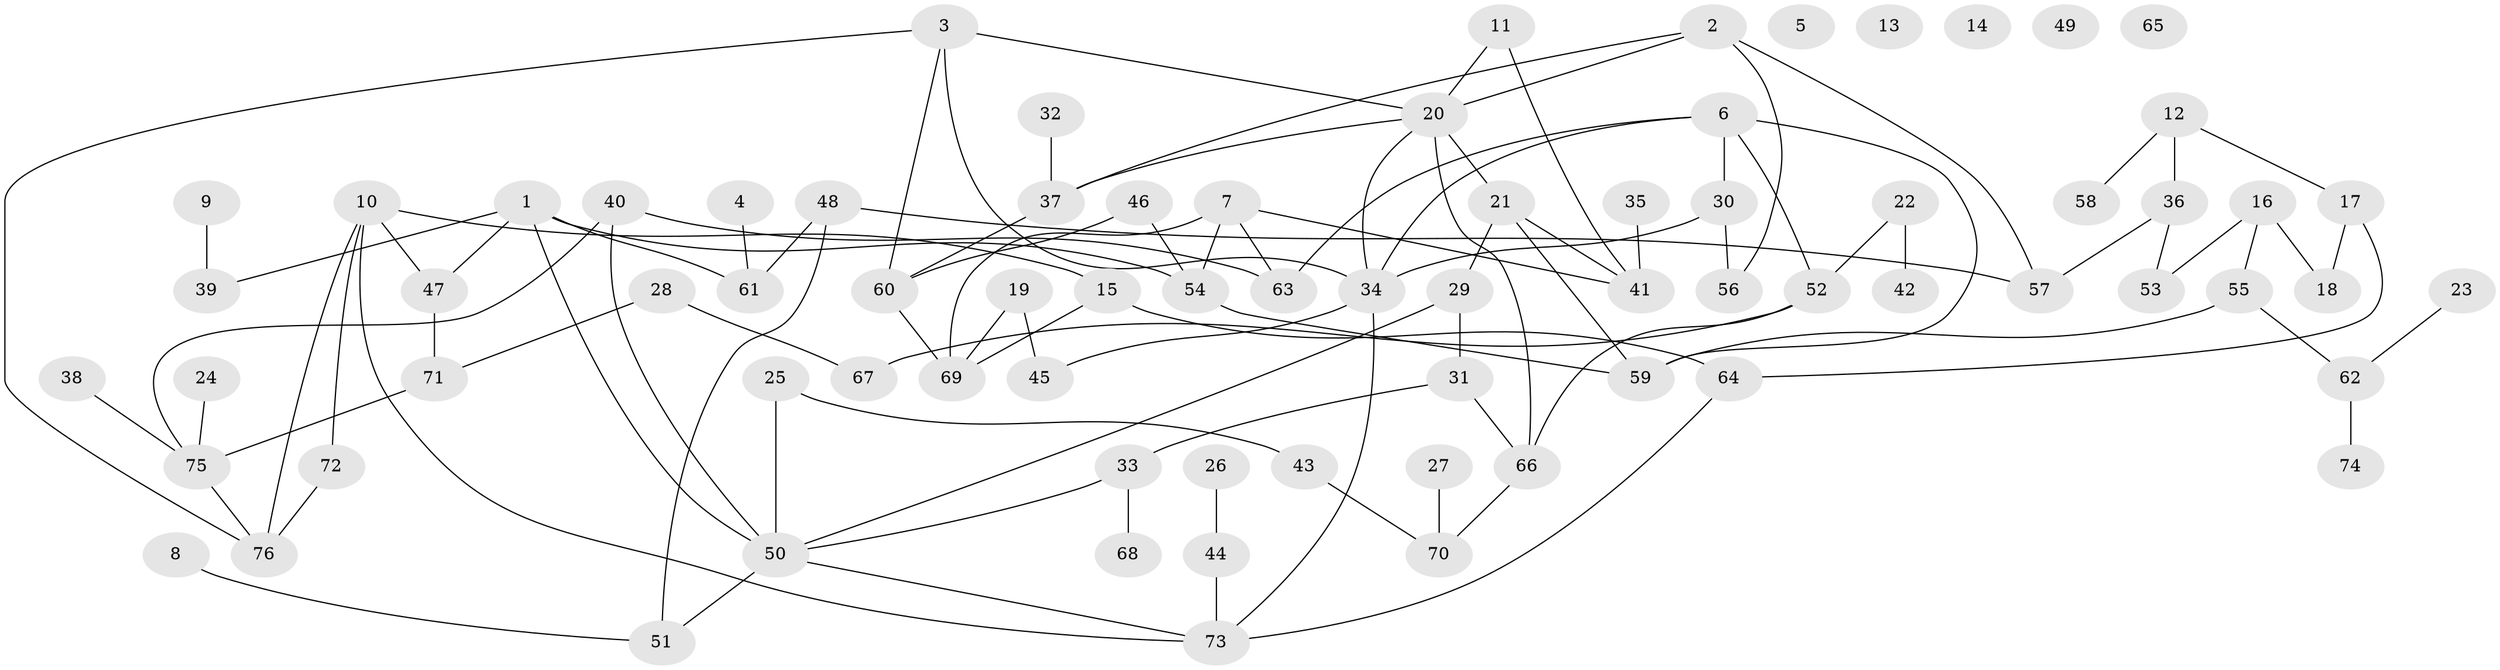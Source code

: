 // coarse degree distribution, {5: 0.061224489795918366, 4: 0.20408163265306123, 2: 0.20408163265306123, 0: 0.10204081632653061, 8: 0.02040816326530612, 6: 0.061224489795918366, 1: 0.20408163265306123, 3: 0.10204081632653061, 7: 0.04081632653061224}
// Generated by graph-tools (version 1.1) at 2025/41/03/06/25 10:41:23]
// undirected, 76 vertices, 102 edges
graph export_dot {
graph [start="1"]
  node [color=gray90,style=filled];
  1;
  2;
  3;
  4;
  5;
  6;
  7;
  8;
  9;
  10;
  11;
  12;
  13;
  14;
  15;
  16;
  17;
  18;
  19;
  20;
  21;
  22;
  23;
  24;
  25;
  26;
  27;
  28;
  29;
  30;
  31;
  32;
  33;
  34;
  35;
  36;
  37;
  38;
  39;
  40;
  41;
  42;
  43;
  44;
  45;
  46;
  47;
  48;
  49;
  50;
  51;
  52;
  53;
  54;
  55;
  56;
  57;
  58;
  59;
  60;
  61;
  62;
  63;
  64;
  65;
  66;
  67;
  68;
  69;
  70;
  71;
  72;
  73;
  74;
  75;
  76;
  1 -- 39;
  1 -- 47;
  1 -- 50;
  1 -- 54;
  1 -- 61;
  2 -- 20;
  2 -- 37;
  2 -- 56;
  2 -- 57;
  3 -- 20;
  3 -- 34;
  3 -- 60;
  3 -- 76;
  4 -- 61;
  6 -- 30;
  6 -- 34;
  6 -- 52;
  6 -- 59;
  6 -- 63;
  7 -- 41;
  7 -- 54;
  7 -- 63;
  7 -- 69;
  8 -- 51;
  9 -- 39;
  10 -- 15;
  10 -- 47;
  10 -- 72;
  10 -- 73;
  10 -- 76;
  11 -- 20;
  11 -- 41;
  12 -- 17;
  12 -- 36;
  12 -- 58;
  15 -- 64;
  15 -- 69;
  16 -- 18;
  16 -- 53;
  16 -- 55;
  17 -- 18;
  17 -- 64;
  19 -- 45;
  19 -- 69;
  20 -- 21;
  20 -- 34;
  20 -- 37;
  20 -- 66;
  21 -- 29;
  21 -- 41;
  21 -- 59;
  22 -- 42;
  22 -- 52;
  23 -- 62;
  24 -- 75;
  25 -- 43;
  25 -- 50;
  26 -- 44;
  27 -- 70;
  28 -- 67;
  28 -- 71;
  29 -- 31;
  29 -- 50;
  30 -- 34;
  30 -- 56;
  31 -- 33;
  31 -- 66;
  32 -- 37;
  33 -- 50;
  33 -- 68;
  34 -- 45;
  34 -- 73;
  35 -- 41;
  36 -- 53;
  36 -- 57;
  37 -- 60;
  38 -- 75;
  40 -- 50;
  40 -- 63;
  40 -- 75;
  43 -- 70;
  44 -- 73;
  46 -- 54;
  46 -- 60;
  47 -- 71;
  48 -- 51;
  48 -- 57;
  48 -- 61;
  50 -- 51;
  50 -- 73;
  52 -- 66;
  52 -- 67;
  54 -- 59;
  55 -- 59;
  55 -- 62;
  60 -- 69;
  62 -- 74;
  64 -- 73;
  66 -- 70;
  71 -- 75;
  72 -- 76;
  75 -- 76;
}
